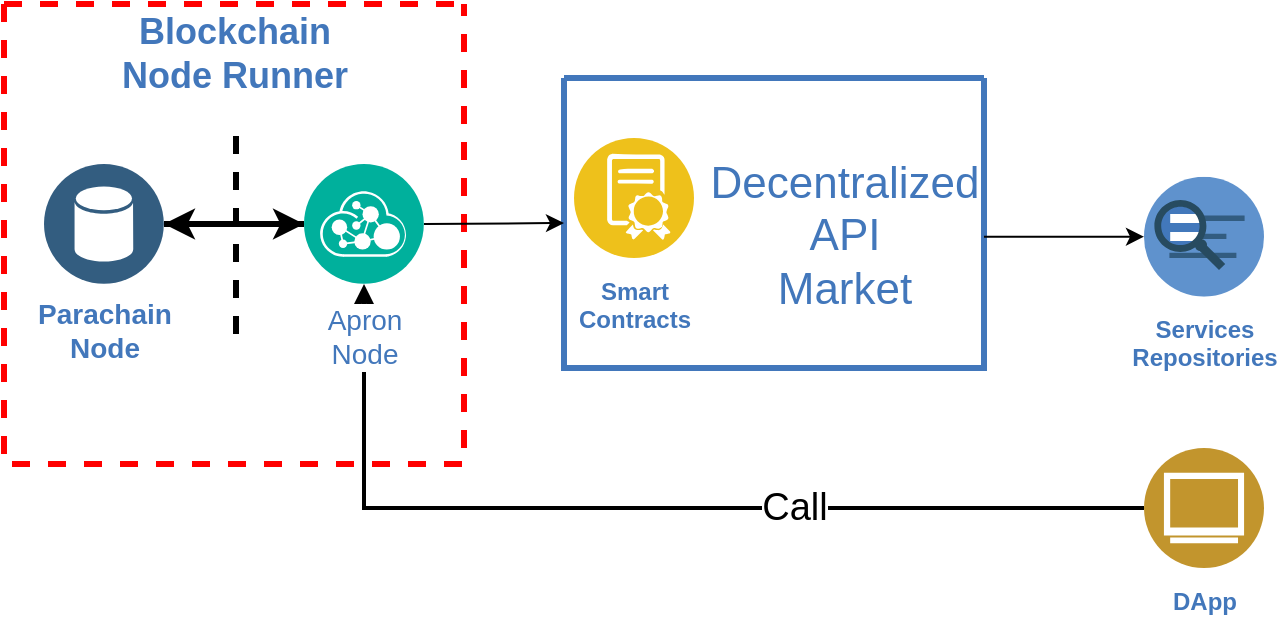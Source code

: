 <mxfile version="13.9.3" type="github">
  <diagram id="0d7cefc2-ccd6-e077-73ed-a8e48b0cddf6" name="Page-1">
    <mxGraphModel dx="1930" dy="1160" grid="1" gridSize="10" guides="1" tooltips="1" connect="1" arrows="1" fold="1" page="1" pageScale="1" pageWidth="1169" pageHeight="827" background="#ffffff" math="0" shadow="0">
      <root>
        <mxCell id="0" />
        <mxCell id="1" parent="0" />
        <mxCell id="tNEw11JNOzxfa5rHaxFZ-202" style="edgeStyle=orthogonalEdgeStyle;rounded=0;orthogonalLoop=1;jettySize=auto;html=1;exitX=0;exitY=0.5;exitDx=0;exitDy=0;strokeColor=#000000;strokeWidth=2;fontSize=27;entryX=0.5;entryY=1;entryDx=0;entryDy=0;" parent="1" source="tNEw11JNOzxfa5rHaxFZ-200" edge="1" target="tNEw11JNOzxfa5rHaxFZ-160">
          <mxGeometry x="170" y="10" as="geometry">
            <mxPoint x="330" y="480" as="targetPoint" />
          </mxGeometry>
        </mxCell>
        <mxCell id="tNEw11JNOzxfa5rHaxFZ-205" value="Call" style="edgeLabel;html=1;align=center;verticalAlign=middle;resizable=0;points=[];fontSize=19;" parent="tNEw11JNOzxfa5rHaxFZ-202" vertex="1" connectable="0">
          <mxGeometry x="-0.222" relative="1" as="geometry">
            <mxPoint x="20" as="offset" />
          </mxGeometry>
        </mxCell>
        <mxCell id="tNEw11JNOzxfa5rHaxFZ-108" value="&lt;b&gt;Services&lt;br&gt;Repositories&lt;/b&gt;" style="aspect=fixed;perimeter=ellipsePerimeter;html=1;align=center;shadow=0;dashed=0;fontColor=#4277BB;labelBackgroundColor=#ffffff;fontSize=12;spacingTop=3;image;image=img/lib/ibm/miscellaneous/retrieve_rank.svg;" parent="1" vertex="1">
          <mxGeometry x="680" y="631.34" width="60" height="60" as="geometry" />
        </mxCell>
        <mxCell id="tNEw11JNOzxfa5rHaxFZ-110" value="" style="swimlane;shadow=0;fillColor=#ffffff;fontColor=#4277BB;align=right;startSize=0;collapsible=0;strokeWidth=3;dashed=1;strokeColor=#FF0000;" parent="1" vertex="1">
          <mxGeometry x="110" y="545" width="230" height="230" as="geometry" />
        </mxCell>
        <mxCell id="tNEw11JNOzxfa5rHaxFZ-180" value="Blockchain&lt;br style=&quot;font-size: 18px;&quot;&gt;Node Runner" style="text;html=1;align=center;verticalAlign=middle;fontColor=#4277BB;shadow=0;dashed=0;strokeColor=none;fillColor=none;labelBackgroundColor=none;fontStyle=1;fontSize=18;spacingLeft=0;aspect=fixed;" parent="tNEw11JNOzxfa5rHaxFZ-110" vertex="1">
          <mxGeometry x="50" width="130" height="50" as="geometry" />
        </mxCell>
        <mxCell id="tNEw11JNOzxfa5rHaxFZ-159" value="" style="group" parent="1" vertex="1" connectable="0">
          <mxGeometry x="130" y="610" width="190" height="100" as="geometry" />
        </mxCell>
        <mxCell id="tNEw11JNOzxfa5rHaxFZ-160" value="Apron&lt;br&gt;Node" style="aspect=fixed;perimeter=ellipsePerimeter;html=1;align=center;shadow=0;dashed=0;image;image=img/lib/ibm/management/api_management.svg;rounded=1;labelBackgroundColor=#ffffff;strokeColor=#666666;strokeWidth=3;fillColor=#C2952D;gradientColor=none;fontSize=14;fontColor=#4277BB;spacingTop=3;" parent="tNEw11JNOzxfa5rHaxFZ-159" vertex="1">
          <mxGeometry x="130" y="15" width="60" height="60" as="geometry" />
        </mxCell>
        <mxCell id="tNEw11JNOzxfa5rHaxFZ-161" style="edgeStyle=orthogonalEdgeStyle;rounded=0;orthogonalLoop=1;jettySize=auto;html=1;exitX=1;exitY=0.5;exitDx=0;exitDy=0;entryX=0;entryY=0.5;entryDx=0;entryDy=0;strokeWidth=3;" parent="tNEw11JNOzxfa5rHaxFZ-159" source="tNEw11JNOzxfa5rHaxFZ-162" target="tNEw11JNOzxfa5rHaxFZ-160" edge="1">
          <mxGeometry relative="1" as="geometry" />
        </mxCell>
        <mxCell id="tNEw11JNOzxfa5rHaxFZ-162" value="&lt;b&gt;Parachain&lt;br&gt;Node&lt;/b&gt;" style="aspect=fixed;perimeter=ellipsePerimeter;html=1;align=center;shadow=0;dashed=0;image;image=img/lib/ibm/data/data_services.svg;rounded=1;labelBackgroundColor=#ffffff;strokeColor=#666666;strokeWidth=3;fillColor=#C2952D;gradientColor=none;fontSize=14;fontColor=#4277BB;" parent="tNEw11JNOzxfa5rHaxFZ-159" vertex="1">
          <mxGeometry y="15" width="60" height="60" as="geometry" />
        </mxCell>
        <mxCell id="tNEw11JNOzxfa5rHaxFZ-163" style="edgeStyle=orthogonalEdgeStyle;rounded=0;orthogonalLoop=1;jettySize=auto;html=1;exitX=0;exitY=0.5;exitDx=0;exitDy=0;entryX=1;entryY=0.5;entryDx=0;entryDy=0;strokeWidth=3;" parent="tNEw11JNOzxfa5rHaxFZ-159" source="tNEw11JNOzxfa5rHaxFZ-160" target="tNEw11JNOzxfa5rHaxFZ-162" edge="1">
          <mxGeometry relative="1" as="geometry" />
        </mxCell>
        <mxCell id="tNEw11JNOzxfa5rHaxFZ-164" value="" style="html=1;labelBackgroundColor=#ffffff;endArrow=none;endFill=0;jettySize=auto;orthogonalLoop=1;strokeWidth=3;dashed=1;fontSize=14;" parent="tNEw11JNOzxfa5rHaxFZ-159" edge="1">
          <mxGeometry width="60" height="60" relative="1" as="geometry">
            <mxPoint x="96" y="100" as="sourcePoint" />
            <mxPoint x="96" as="targetPoint" />
          </mxGeometry>
        </mxCell>
        <mxCell id="tNEw11JNOzxfa5rHaxFZ-200" value="&lt;b&gt;DApp&lt;/b&gt;" style="aspect=fixed;perimeter=ellipsePerimeter;html=1;align=center;shadow=0;dashed=0;fontColor=#4277BB;labelBackgroundColor=#ffffff;fontSize=12;spacingTop=3;image;image=img/lib/ibm/users/browser.svg;strokeColor=#B3B3B3;" parent="1" vertex="1">
          <mxGeometry x="680" y="767" width="60" height="60" as="geometry" />
        </mxCell>
        <mxCell id="tNEw11JNOzxfa5rHaxFZ-189" value="" style="swimlane;shadow=0;strokeColor=#4277BB;fillColor=#ffffff;fontColor=#4277BB;align=right;startSize=0;collapsible=0;strokeWidth=3;" parent="1" vertex="1">
          <mxGeometry x="390" y="582" width="210" height="145" as="geometry" />
        </mxCell>
        <mxCell id="tNEw11JNOzxfa5rHaxFZ-208" value="&lt;p style=&quot;font-size: 22px&quot;&gt;&lt;span style=&quot;font-weight: normal&quot;&gt;&lt;font style=&quot;font-size: 22px&quot;&gt;Decentralized&lt;br&gt;&lt;/font&gt;&lt;font style=&quot;font-size: 22px&quot;&gt;API&lt;br&gt;&lt;/font&gt;&lt;font style=&quot;font-size: 22px&quot;&gt;Market&lt;/font&gt;&lt;/span&gt;&lt;/p&gt;" style="text;html=1;align=center;verticalAlign=middle;fontColor=#4277BB;shadow=0;dashed=0;strokeColor=none;fillColor=none;labelBackgroundColor=none;fontStyle=1;fontSize=27;spacingLeft=0;aspect=fixed;" parent="tNEw11JNOzxfa5rHaxFZ-189" vertex="1">
          <mxGeometry x="70" y="42.5" width="140" height="73.68" as="geometry" />
        </mxCell>
        <mxCell id="tNEw11JNOzxfa5rHaxFZ-201" value="&lt;b&gt;Smart&lt;br&gt;Contracts&lt;/b&gt;" style="aspect=fixed;perimeter=ellipsePerimeter;html=1;align=center;shadow=0;dashed=0;fontColor=#4277BB;labelBackgroundColor=#ffffff;fontSize=12;spacingTop=3;image;image=img/lib/ibm/blockchain/smart_contract.svg;strokeColor=#B3B3B3;" parent="tNEw11JNOzxfa5rHaxFZ-189" vertex="1">
          <mxGeometry x="5" y="30" width="60" height="60" as="geometry" />
        </mxCell>
        <mxCell id="4eHYl1Cn7A0D1TI2rZqf-2" style="rounded=0;orthogonalLoop=1;jettySize=auto;html=1;exitX=1;exitY=0.5;exitDx=0;exitDy=0;entryX=0;entryY=0.5;entryDx=0;entryDy=0;" edge="1" parent="1" source="tNEw11JNOzxfa5rHaxFZ-160" target="tNEw11JNOzxfa5rHaxFZ-189">
          <mxGeometry relative="1" as="geometry" />
        </mxCell>
        <mxCell id="4eHYl1Cn7A0D1TI2rZqf-3" style="edgeStyle=none;rounded=0;orthogonalLoop=1;jettySize=auto;html=1;exitX=1;exitY=0.5;exitDx=0;exitDy=0;entryX=0;entryY=0.5;entryDx=0;entryDy=0;" edge="1" parent="1" source="tNEw11JNOzxfa5rHaxFZ-208" target="tNEw11JNOzxfa5rHaxFZ-108">
          <mxGeometry relative="1" as="geometry" />
        </mxCell>
      </root>
    </mxGraphModel>
  </diagram>
</mxfile>
